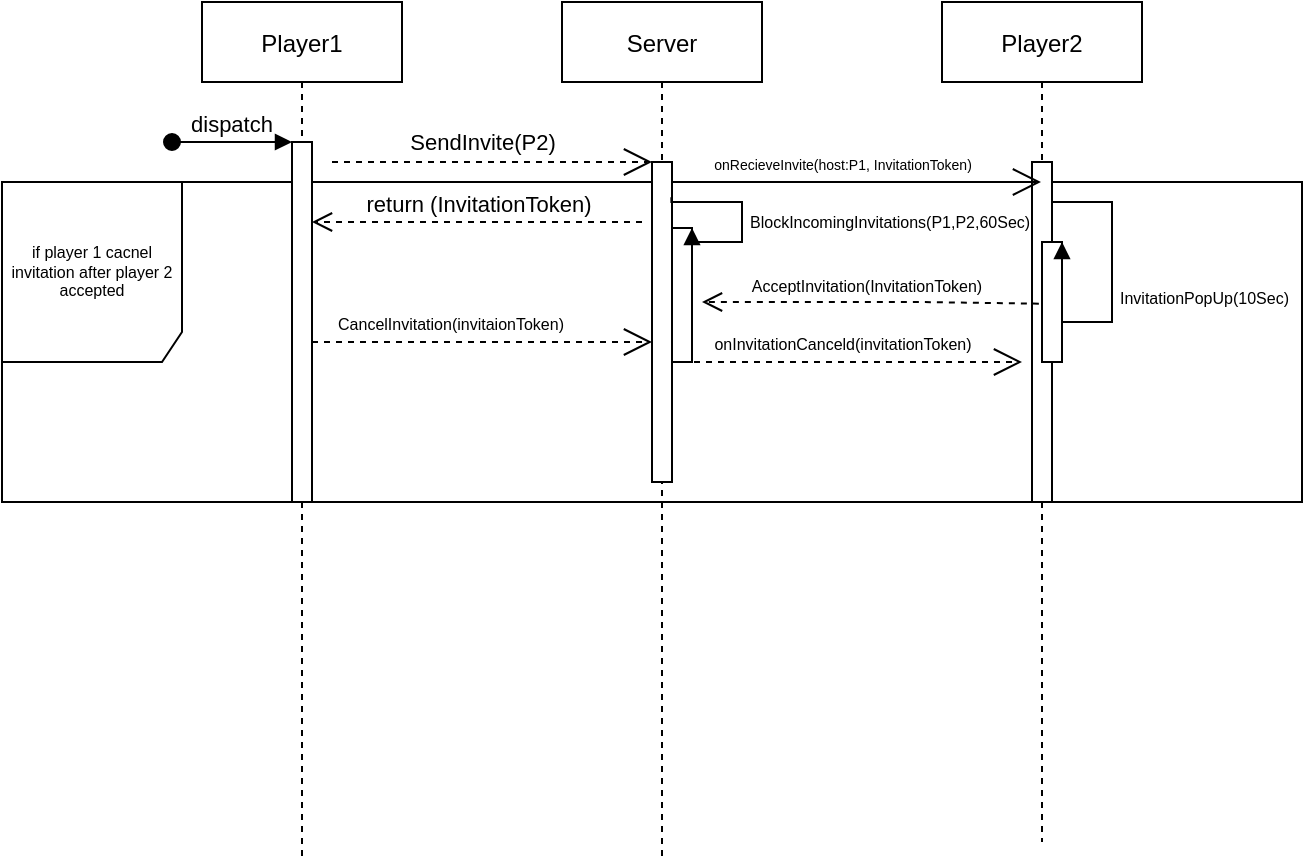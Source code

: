 <mxfile version="17.4.2" type="device"><diagram id="kgpKYQtTHZ0yAKxKKP6v" name="Page-1"><mxGraphModel dx="981" dy="597" grid="1" gridSize="10" guides="1" tooltips="1" connect="1" arrows="1" fold="1" page="1" pageScale="1" pageWidth="850" pageHeight="1100" math="0" shadow="0"><root><mxCell id="0"/><mxCell id="1" parent="0"/><mxCell id="et_VyWtpwIDqyuy9REgr-2" value="if player 1 cacnel invitation after player 2 accepted" style="shape=umlFrame;whiteSpace=wrap;html=1;fontSize=8;width=90;height=90;" vertex="1" parent="1"><mxGeometry x="20" y="170" width="650" height="160" as="geometry"/></mxCell><mxCell id="et_VyWtpwIDqyuy9REgr-3" value="Player1" style="shape=umlLifeline;perimeter=lifelinePerimeter;container=1;collapsible=0;recursiveResize=0;rounded=0;shadow=0;strokeWidth=1;" vertex="1" parent="1"><mxGeometry x="120" y="80" width="100" height="430" as="geometry"/></mxCell><mxCell id="et_VyWtpwIDqyuy9REgr-4" value="" style="points=[];perimeter=orthogonalPerimeter;rounded=0;shadow=0;strokeWidth=1;" vertex="1" parent="et_VyWtpwIDqyuy9REgr-3"><mxGeometry x="45" y="70" width="10" height="180" as="geometry"/></mxCell><mxCell id="et_VyWtpwIDqyuy9REgr-5" value="dispatch" style="verticalAlign=bottom;startArrow=oval;endArrow=block;startSize=8;shadow=0;strokeWidth=1;" edge="1" parent="et_VyWtpwIDqyuy9REgr-3" target="et_VyWtpwIDqyuy9REgr-4"><mxGeometry relative="1" as="geometry"><mxPoint x="-15" y="70" as="sourcePoint"/></mxGeometry></mxCell><mxCell id="et_VyWtpwIDqyuy9REgr-27" value="&lt;font style=&quot;font-size: 8px&quot;&gt;CancelInvitation(invitaionToken)&lt;/font&gt;" style="endArrow=open;endSize=12;dashed=1;html=1;rounded=0;" edge="1" parent="et_VyWtpwIDqyuy9REgr-3" target="et_VyWtpwIDqyuy9REgr-10"><mxGeometry x="-0.188" y="10" width="160" relative="1" as="geometry"><mxPoint x="55" y="170.0" as="sourcePoint"/><mxPoint x="215" y="170.0" as="targetPoint"/><Array as="points"><mxPoint x="140" y="170"/></Array><mxPoint as="offset"/></mxGeometry></mxCell><mxCell id="et_VyWtpwIDqyuy9REgr-9" value="Server" style="shape=umlLifeline;perimeter=lifelinePerimeter;container=1;collapsible=0;recursiveResize=0;rounded=0;shadow=0;strokeWidth=1;" vertex="1" parent="1"><mxGeometry x="300" y="80" width="100" height="430" as="geometry"/></mxCell><mxCell id="et_VyWtpwIDqyuy9REgr-10" value="" style="points=[];perimeter=orthogonalPerimeter;rounded=0;shadow=0;strokeWidth=1;" vertex="1" parent="et_VyWtpwIDqyuy9REgr-9"><mxGeometry x="45" y="80" width="10" height="160" as="geometry"/></mxCell><mxCell id="et_VyWtpwIDqyuy9REgr-11" value="" style="html=1;points=[];perimeter=orthogonalPerimeter;" vertex="1" parent="et_VyWtpwIDqyuy9REgr-9"><mxGeometry x="55" y="113" width="10" height="67" as="geometry"/></mxCell><mxCell id="et_VyWtpwIDqyuy9REgr-14" value="&lt;font style=&quot;font-size: 8px&quot;&gt;BlockIncomingInvitations(P1,P2,60Sec)&lt;br&gt;&lt;/font&gt;" style="edgeStyle=orthogonalEdgeStyle;html=1;align=left;spacingLeft=2;endArrow=block;rounded=0;entryX=1;entryY=0;exitX=0.967;exitY=0.11;exitDx=0;exitDy=0;exitPerimeter=0;" edge="1" parent="et_VyWtpwIDqyuy9REgr-9" source="et_VyWtpwIDqyuy9REgr-10" target="et_VyWtpwIDqyuy9REgr-11"><mxGeometry x="0.053" relative="1" as="geometry"><mxPoint x="60" y="90" as="sourcePoint"/><Array as="points"><mxPoint x="55" y="100"/><mxPoint x="90" y="100"/><mxPoint x="90" y="120"/><mxPoint x="65" y="120"/></Array><mxPoint as="offset"/></mxGeometry></mxCell><mxCell id="et_VyWtpwIDqyuy9REgr-15" value="Player2" style="shape=umlLifeline;perimeter=lifelinePerimeter;container=1;collapsible=0;recursiveResize=0;rounded=0;shadow=0;strokeWidth=1;" vertex="1" parent="1"><mxGeometry x="490" y="80" width="100" height="420" as="geometry"/></mxCell><mxCell id="et_VyWtpwIDqyuy9REgr-16" value="" style="points=[];perimeter=orthogonalPerimeter;rounded=0;shadow=0;strokeWidth=1;" vertex="1" parent="et_VyWtpwIDqyuy9REgr-15"><mxGeometry x="45" y="80" width="10" height="170" as="geometry"/></mxCell><mxCell id="et_VyWtpwIDqyuy9REgr-17" value="&lt;font style=&quot;font-size: 7px&quot;&gt;onRecieveInvite(host:P1, InvitationToken)&lt;/font&gt;" style="endArrow=open;endSize=12;dashed=1;html=1;rounded=0;" edge="1" parent="et_VyWtpwIDqyuy9REgr-15" target="et_VyWtpwIDqyuy9REgr-15"><mxGeometry x="-0.079" y="10" width="160" relative="1" as="geometry"><mxPoint x="-135" y="90" as="sourcePoint"/><mxPoint x="25" y="90" as="targetPoint"/><mxPoint as="offset"/></mxGeometry></mxCell><mxCell id="et_VyWtpwIDqyuy9REgr-18" value="" style="html=1;points=[];perimeter=orthogonalPerimeter;fontSize=8;" vertex="1" parent="et_VyWtpwIDqyuy9REgr-15"><mxGeometry x="50" y="120" width="10" height="60" as="geometry"/></mxCell><mxCell id="et_VyWtpwIDqyuy9REgr-19" value="InvitationPopUp(10Sec)" style="edgeStyle=orthogonalEdgeStyle;html=1;align=left;spacingLeft=2;endArrow=block;rounded=0;entryX=1;entryY=0;fontSize=8;" edge="1" parent="et_VyWtpwIDqyuy9REgr-15" target="et_VyWtpwIDqyuy9REgr-18"><mxGeometry relative="1" as="geometry"><mxPoint x="55" y="100" as="sourcePoint"/><Array as="points"><mxPoint x="85" y="100"/><mxPoint x="85" y="160"/></Array></mxGeometry></mxCell><mxCell id="et_VyWtpwIDqyuy9REgr-20" value="AcceptInvitation(InvitationToken)" style="html=1;verticalAlign=bottom;endArrow=open;dashed=1;endSize=8;rounded=0;fontSize=8;exitX=-0.157;exitY=0.271;exitDx=0;exitDy=0;exitPerimeter=0;" edge="1" parent="et_VyWtpwIDqyuy9REgr-15"><mxGeometry x="0.027" relative="1" as="geometry"><mxPoint x="48.43" y="150.84" as="sourcePoint"/><mxPoint x="-120" y="150" as="targetPoint"/><Array as="points"><mxPoint x="-10" y="150"/></Array><mxPoint as="offset"/></mxGeometry></mxCell><mxCell id="et_VyWtpwIDqyuy9REgr-23" value="SendInvite(P2)" style="endArrow=open;endSize=12;dashed=1;html=1;rounded=0;" edge="1" parent="1"><mxGeometry x="-0.062" y="10" width="160" relative="1" as="geometry"><mxPoint x="185" y="160" as="sourcePoint"/><mxPoint x="345" y="160" as="targetPoint"/><Array as="points"><mxPoint x="270" y="160"/></Array><mxPoint as="offset"/></mxGeometry></mxCell><mxCell id="et_VyWtpwIDqyuy9REgr-26" value="return (InvitationToken)" style="html=1;verticalAlign=bottom;endArrow=open;dashed=1;endSize=8;rounded=0;" edge="1" parent="1" target="et_VyWtpwIDqyuy9REgr-4"><mxGeometry relative="1" as="geometry"><mxPoint x="340" y="190" as="sourcePoint"/><mxPoint x="260" y="190" as="targetPoint"/></mxGeometry></mxCell><mxCell id="et_VyWtpwIDqyuy9REgr-28" value="&lt;span style=&quot;font-size: 8px&quot;&gt;onInvitationCanceld(invitationToken)&lt;/span&gt;" style="endArrow=open;endSize=12;dashed=1;html=1;rounded=0;" edge="1" parent="1"><mxGeometry x="-0.059" y="10" width="160" relative="1" as="geometry"><mxPoint x="360" y="260.0" as="sourcePoint"/><mxPoint x="530" y="260.0" as="targetPoint"/><Array as="points"><mxPoint x="445" y="260"/></Array><mxPoint as="offset"/></mxGeometry></mxCell></root></mxGraphModel></diagram></mxfile>